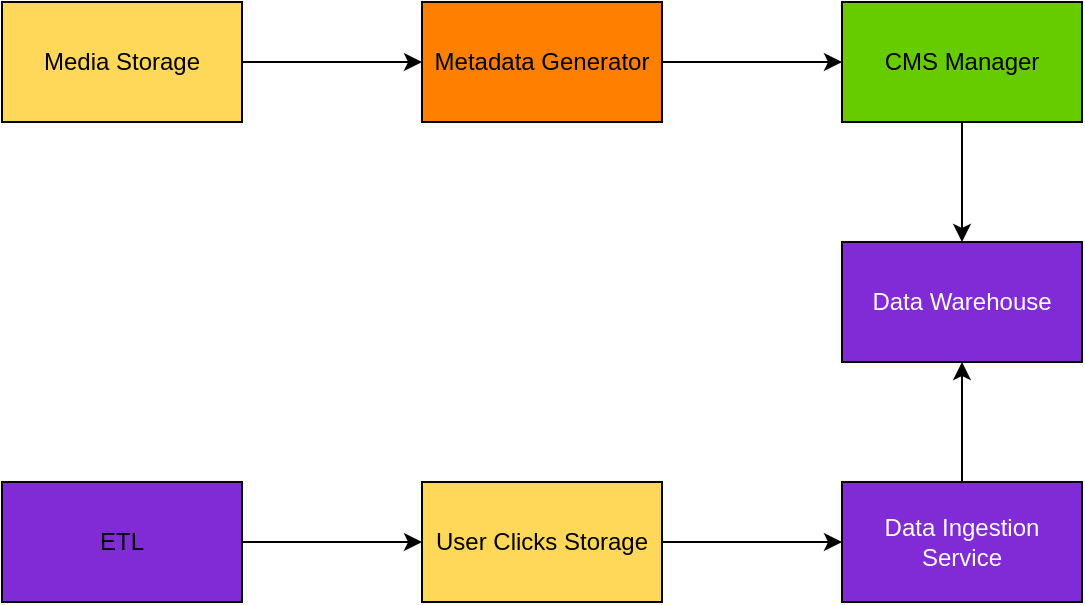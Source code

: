 <mxfile version="21.5.2" type="github">
  <diagram name="Page-1" id="XJgfeW0EV7LgzFJ4xiEp">
    <mxGraphModel dx="874" dy="479" grid="1" gridSize="10" guides="1" tooltips="1" connect="1" arrows="1" fold="1" page="1" pageScale="1" pageWidth="850" pageHeight="1100" math="0" shadow="0">
      <root>
        <mxCell id="0" />
        <mxCell id="1" parent="0" />
        <mxCell id="syRJA_nW0c1a9XO2yfyS-17" value="" style="edgeStyle=orthogonalEdgeStyle;rounded=0;orthogonalLoop=1;jettySize=auto;html=1;" edge="1" parent="1" source="syRJA_nW0c1a9XO2yfyS-1" target="syRJA_nW0c1a9XO2yfyS-3">
          <mxGeometry relative="1" as="geometry" />
        </mxCell>
        <mxCell id="syRJA_nW0c1a9XO2yfyS-1" value="Media Storage" style="rounded=0;whiteSpace=wrap;html=1;fillColor=#FFD859;" vertex="1" parent="1">
          <mxGeometry x="111" y="120" width="120" height="60" as="geometry" />
        </mxCell>
        <mxCell id="syRJA_nW0c1a9XO2yfyS-18" value="" style="edgeStyle=orthogonalEdgeStyle;rounded=0;orthogonalLoop=1;jettySize=auto;html=1;" edge="1" parent="1" source="syRJA_nW0c1a9XO2yfyS-3" target="syRJA_nW0c1a9XO2yfyS-4">
          <mxGeometry relative="1" as="geometry" />
        </mxCell>
        <mxCell id="syRJA_nW0c1a9XO2yfyS-3" value="Metadata Generator" style="rounded=0;whiteSpace=wrap;html=1;fillColor=#FF8000;" vertex="1" parent="1">
          <mxGeometry x="321" y="120" width="120" height="60" as="geometry" />
        </mxCell>
        <mxCell id="syRJA_nW0c1a9XO2yfyS-6" value="" style="edgeStyle=orthogonalEdgeStyle;rounded=0;orthogonalLoop=1;jettySize=auto;html=1;" edge="1" parent="1" source="syRJA_nW0c1a9XO2yfyS-4" target="syRJA_nW0c1a9XO2yfyS-5">
          <mxGeometry relative="1" as="geometry" />
        </mxCell>
        <mxCell id="syRJA_nW0c1a9XO2yfyS-4" value="CMS Manager" style="rounded=0;whiteSpace=wrap;html=1;fillColor=#66CC00;" vertex="1" parent="1">
          <mxGeometry x="531" y="120" width="120" height="60" as="geometry" />
        </mxCell>
        <mxCell id="syRJA_nW0c1a9XO2yfyS-5" value="&lt;font color=&quot;#ffffff&quot;&gt;Data Warehouse&lt;/font&gt;" style="rounded=0;whiteSpace=wrap;html=1;fillColor=#812BD6;" vertex="1" parent="1">
          <mxGeometry x="531" y="240" width="120" height="60" as="geometry" />
        </mxCell>
        <mxCell id="syRJA_nW0c1a9XO2yfyS-15" value="" style="edgeStyle=orthogonalEdgeStyle;rounded=0;orthogonalLoop=1;jettySize=auto;html=1;" edge="1" parent="1" source="syRJA_nW0c1a9XO2yfyS-8" target="syRJA_nW0c1a9XO2yfyS-14">
          <mxGeometry relative="1" as="geometry" />
        </mxCell>
        <mxCell id="syRJA_nW0c1a9XO2yfyS-8" value="User Clicks Storage" style="rounded=0;whiteSpace=wrap;html=1;fillColor=#FFD859;" vertex="1" parent="1">
          <mxGeometry x="321" y="360" width="120" height="60" as="geometry" />
        </mxCell>
        <mxCell id="syRJA_nW0c1a9XO2yfyS-12" value="" style="edgeStyle=orthogonalEdgeStyle;rounded=0;orthogonalLoop=1;jettySize=auto;html=1;" edge="1" parent="1" source="syRJA_nW0c1a9XO2yfyS-11" target="syRJA_nW0c1a9XO2yfyS-8">
          <mxGeometry relative="1" as="geometry" />
        </mxCell>
        <mxCell id="syRJA_nW0c1a9XO2yfyS-11" value="ETL" style="rounded=0;whiteSpace=wrap;html=1;fillColor=#812BD6;" vertex="1" parent="1">
          <mxGeometry x="111" y="360" width="120" height="60" as="geometry" />
        </mxCell>
        <mxCell id="syRJA_nW0c1a9XO2yfyS-16" value="" style="edgeStyle=orthogonalEdgeStyle;rounded=0;orthogonalLoop=1;jettySize=auto;html=1;" edge="1" parent="1" source="syRJA_nW0c1a9XO2yfyS-14" target="syRJA_nW0c1a9XO2yfyS-5">
          <mxGeometry relative="1" as="geometry" />
        </mxCell>
        <mxCell id="syRJA_nW0c1a9XO2yfyS-14" value="&lt;font color=&quot;#ffffff&quot;&gt;Data Ingestion Service&lt;/font&gt;" style="rounded=0;whiteSpace=wrap;html=1;fillColor=#812BD6;" vertex="1" parent="1">
          <mxGeometry x="531" y="360" width="120" height="60" as="geometry" />
        </mxCell>
      </root>
    </mxGraphModel>
  </diagram>
</mxfile>
